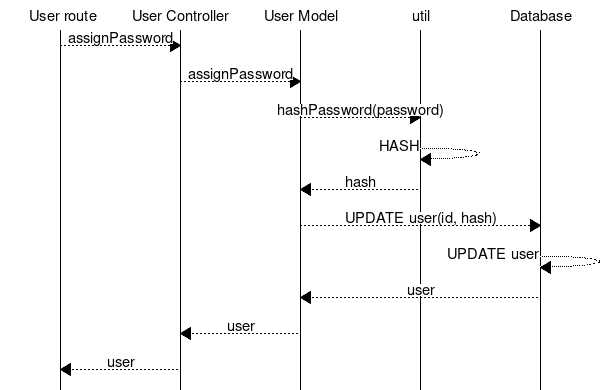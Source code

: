 msc{
  userRoute [label=" User route"],
  userController [label="User Controller"],
  userModel [label="User Model"],
  util [ label = "util"],
  database [label="Database"];

  userRoute >> userController [label = "assignPassword"];
  userController >> userModel [label = "assignPassword"];
  userModel >> util [label = "hashPassword(password)"];
  util >> util [label = "HASH"];
  util >> userModel [ label = "hash"];
  userModel >> database [label = "UPDATE user(id, hash)"];
  database >> database [label = "UPDATE user"];
  database >> userModel [label = "user"];
  userModel >> userController [label = "user"];
  userController >> userRoute [label = "user"];

}